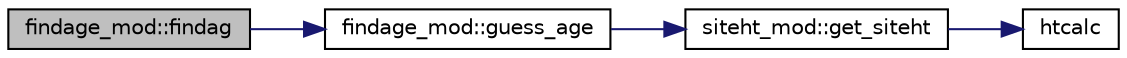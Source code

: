 digraph "findage_mod::findag"
{
  edge [fontname="Helvetica",fontsize="10",labelfontname="Helvetica",labelfontsize="10"];
  node [fontname="Helvetica",fontsize="10",shape=record];
  rankdir="LR";
  Node1 [label="findage_mod::findag",height=0.2,width=0.4,color="black", fillcolor="grey75", style="filled", fontcolor="black"];
  Node1 -> Node2 [color="midnightblue",fontsize="10",style="solid",fontname="Helvetica"];
  Node2 [label="findage_mod::guess_age",height=0.2,width=0.4,color="black", fillcolor="white", style="filled",URL="$namespacefindage__mod.html#a82decf6abf48abc1d8ef22b03d283819"];
  Node2 -> Node3 [color="midnightblue",fontsize="10",style="solid",fontname="Helvetica"];
  Node3 [label="siteht_mod::get_siteht",height=0.2,width=0.4,color="black", fillcolor="white", style="filled",URL="$namespacesiteht__mod.html#af254579d528049367a3fb0aa3335b592"];
  Node3 -> Node4 [color="midnightblue",fontsize="10",style="solid",fontname="Helvetica"];
  Node4 [label="htcalc",height=0.2,width=0.4,color="black", fillcolor="white", style="filled",URL="$htcalc_8f.html#a13e03da21d41270c48705a0d8b3dd242",tooltip="Calculate site height. "];
}
